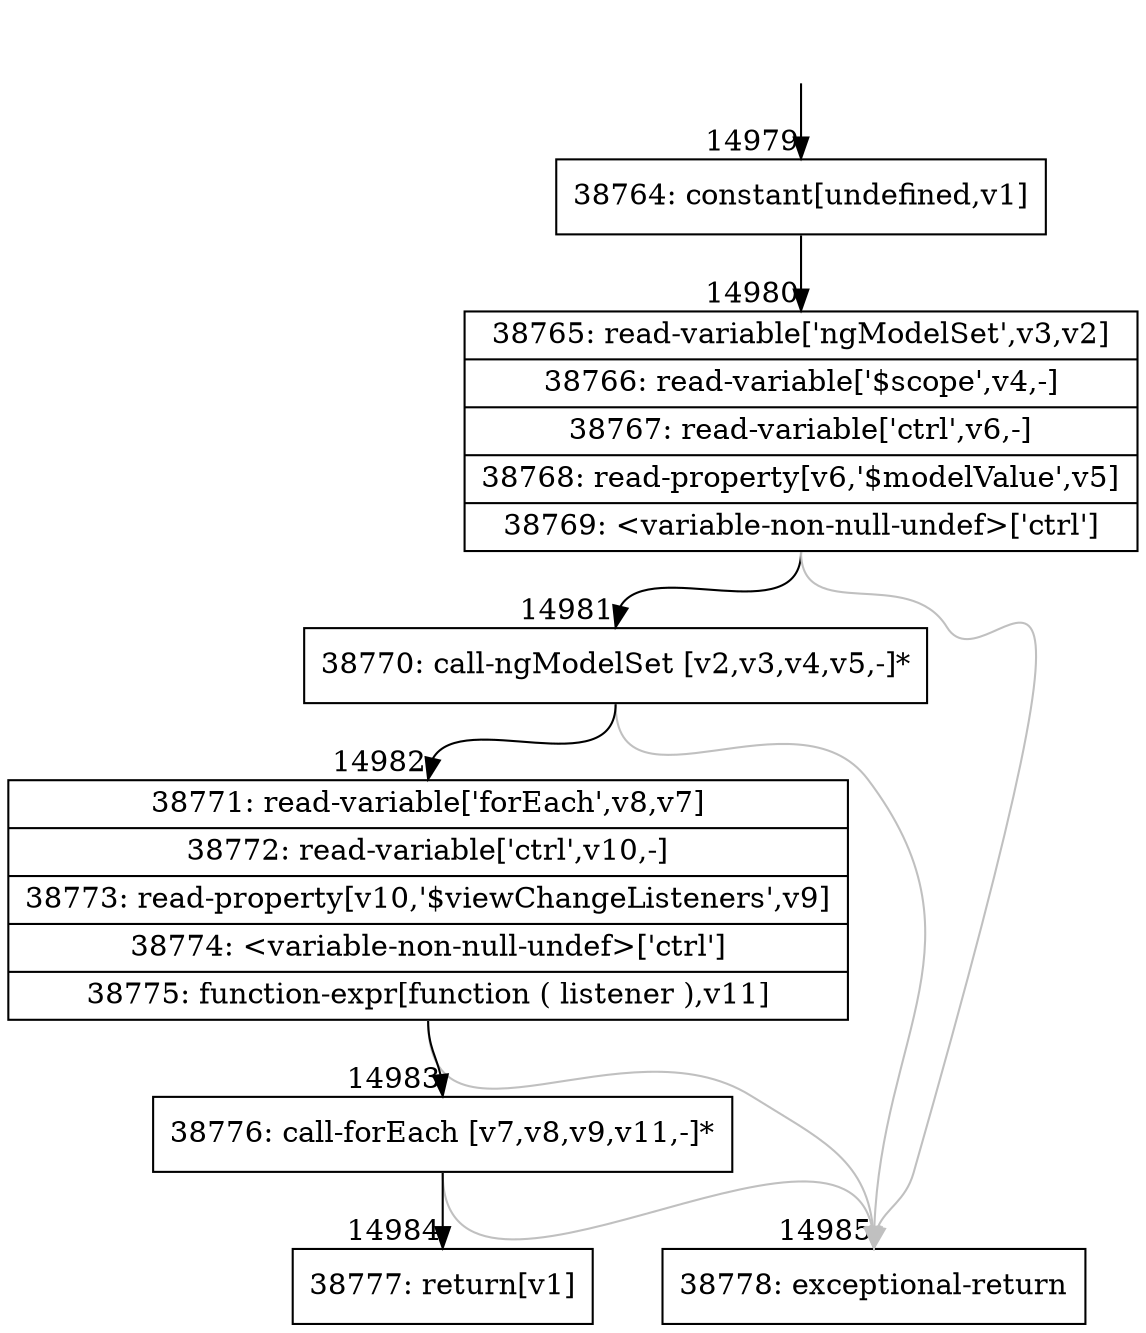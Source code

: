 digraph {
rankdir="TD"
BB_entry1203[shape=none,label=""];
BB_entry1203 -> BB14979 [tailport=s, headport=n, headlabel="    14979"]
BB14979 [shape=record label="{38764: constant[undefined,v1]}" ] 
BB14979 -> BB14980 [tailport=s, headport=n, headlabel="      14980"]
BB14980 [shape=record label="{38765: read-variable['ngModelSet',v3,v2]|38766: read-variable['$scope',v4,-]|38767: read-variable['ctrl',v6,-]|38768: read-property[v6,'$modelValue',v5]|38769: \<variable-non-null-undef\>['ctrl']}" ] 
BB14980 -> BB14981 [tailport=s, headport=n, headlabel="      14981"]
BB14980 -> BB14985 [tailport=s, headport=n, color=gray, headlabel="      14985"]
BB14981 [shape=record label="{38770: call-ngModelSet [v2,v3,v4,v5,-]*}" ] 
BB14981 -> BB14982 [tailport=s, headport=n, headlabel="      14982"]
BB14981 -> BB14985 [tailport=s, headport=n, color=gray]
BB14982 [shape=record label="{38771: read-variable['forEach',v8,v7]|38772: read-variable['ctrl',v10,-]|38773: read-property[v10,'$viewChangeListeners',v9]|38774: \<variable-non-null-undef\>['ctrl']|38775: function-expr[function ( listener ),v11]}" ] 
BB14982 -> BB14983 [tailport=s, headport=n, headlabel="      14983"]
BB14982 -> BB14985 [tailport=s, headport=n, color=gray]
BB14983 [shape=record label="{38776: call-forEach [v7,v8,v9,v11,-]*}" ] 
BB14983 -> BB14984 [tailport=s, headport=n, headlabel="      14984"]
BB14983 -> BB14985 [tailport=s, headport=n, color=gray]
BB14984 [shape=record label="{38777: return[v1]}" ] 
BB14985 [shape=record label="{38778: exceptional-return}" ] 
//#$~ 25054
}
